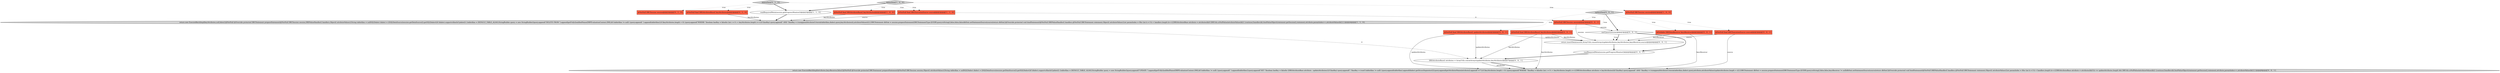 digraph {
1 [style = filled, label = "readRequiredMeta(session.getProgressMonitor())@@@3@@@['1', '1', '0']", fillcolor = white, shape = ellipse image = "AAA0AAABBB1BBB"];
3 [style = filled, label = "@NotNull final DBSAttributeBase(( keyAttributes@@@2@@@['1', '0', '0']", fillcolor = tomato, shape = box image = "AAA0AAABBB1BBB"];
10 [style = filled, label = "@NotNull final DBSAttributeBase(( updateAttributes@@@2@@@['0', '0', '1']", fillcolor = tomato, shape = box image = "AAA0AAABBB3BBB"];
14 [style = filled, label = "return insertData(session,ArrayUtils.concatArrays(updateAttributes,keyAttributes),keysReceiver,source)@@@4@@@['0', '0', '1']", fillcolor = white, shape = ellipse image = "AAA0AAABBB3BBB"];
16 [style = filled, label = "@NotNull DBCSession session@@@2@@@['0', '0', '1']", fillcolor = tomato, shape = box image = "AAA0AAABBB3BBB"];
5 [style = filled, label = "return new ExecuteBatchImpl(keyAttributes,null,false){@NotNull @Override protected DBCStatement prepareStatement(@NotNull DBCSession session,DBDValueHandler(( handlers,Object(( attributeValues){String tableAlias = nullSQLDialect dialect = ((SQLDataSource)session.getDataSource()).getSQLDialect()if (dialect.supportsAliasInUpdate()) {tableAlias = DEFAULT_TABLE_ALIAS}StringBuilder query = new StringBuilder()query.append(\"DELETE FROM \").append(getFullyQualifiedName(DBPEvaluationContext.DML))if (tableAlias != null) {query.append(' ').append(tableAlias)}if (keyAttributes.length > 0) {query.append(\"WHERE \")boolean hasKey = falsefor (int i = 0 i < keyAttributes.length i++){if (hasKey) query.append(\" AND \")hasKey = trueappendAttributeCriteria(tableAlias,dialect,query,keyAttributes(i(,attributeValues(i()}}DBCStatement dbStat = session.prepareStatement(DBCStatementType.QUERY,query.toString(),false,false,false)dbStat.setStatementSource(source)return dbStat}@Override protected void bindStatement(@NotNull DBDValueHandler(( handlers,@NotNull DBCStatement statement,Object(( attributeValues){int paramIndex = 0for (int k = 0 k < handlers.length k++){DBSAttributeBase attribute = attributes(k(if (DBUtils.isNullValue(attributeValues(k()) {continue}handlers(k(.bindValueObject(statement.getSession(),statement,attribute,paramIndex++,attributeValues(k()}}}@@@4@@@['1', '1', '0']", fillcolor = lightgray, shape = ellipse image = "AAA0AAABBB1BBB"];
17 [style = filled, label = "readRequiredMeta(session.getProgressMonitor())@@@6@@@['0', '0', '1']", fillcolor = white, shape = ellipse image = "AAA0AAABBB3BBB"];
15 [style = filled, label = "@Nullable DBDDataReceiver keysReceiver@@@2@@@['0', '0', '1']", fillcolor = tomato, shape = box image = "AAA0AAABBB3BBB"];
9 [style = filled, label = "@NotNull final DBSAttributeBase(( keyAttributes@@@2@@@['0', '0', '1']", fillcolor = tomato, shape = box image = "AAA0AAABBB3BBB"];
13 [style = filled, label = "return new ExecuteBatchImpl(attributes,keysReceiver,false){@NotNull @Override protected DBCStatement prepareStatement(@NotNull DBCSession session,Object(( attributeValues){String tableAlias = nullSQLDialect dialect = ((SQLDataSource)session.getDataSource()).getSQLDialect()if (dialect.supportsAliasInUpdate()) {tableAlias = DEFAULT_TABLE_ALIAS}StringBuilder query = new StringBuilder()query.append(\"UPDATE \").append(getFullyQualifiedName(DBPEvaluationContext.DML))if (tableAlias != null) {query.append(' ').append(tableAlias)}query.append(\"SET \")boolean hasKey = falsefor (DBSAttributeBase attribute : updateAttributes){if (hasKey) query.append(\",\")hasKey = trueif (tableAlias != null) {query.append(tableAlias).append(dialect.getStructSeparator())}query.append(getAttributeName(attribute)).append(\"=?\")}if (keyAttributes.length > 0) {query.append(\"WHERE \")hasKey = falsefor (int i = 0 i < keyAttributes.length i++){DBSAttributeBase attribute = keyAttributes(i(if (hasKey) query.append(\" AND \")hasKey = trueappendAttributeCriteria(tableAlias,dialect,query,attribute,attributeValues(updateAttributes.length + i()}}DBCStatement dbStat = session.prepareStatement(DBCStatementType.QUERY,query.toString(),false,false,keysReceiver != null)dbStat.setStatementSource(source)return dbStat}@Override protected void bindStatement(@NotNull DBDValueHandler(( handlers,@NotNull DBCStatement statement,Object(( attributeValues){int paramIndex = 0for (int k = 0 k < handlers.length k++){DBSAttributeBase attribute = attributes(k(if (k >= updateAttributes.length && DBUtils.isNullValue(attributeValues(k()) {continue}handlers(k(.bindValueObject(statement.getSession(),statement,attribute,paramIndex++,attributeValues(k()}}}@@@8@@@['0', '0', '1']", fillcolor = lightgray, shape = ellipse image = "AAA0AAABBB3BBB"];
11 [style = filled, label = "@NotNull final DBCExecutionSource source@@@2@@@['0', '0', '1']", fillcolor = tomato, shape = box image = "AAA0AAABBB3BBB"];
7 [style = filled, label = "@NotNull final DBSAttributeBase(( keyAttributes@@@2@@@['0', '1', '0']", fillcolor = tomato, shape = box image = "AAA0AAABBB2BBB"];
8 [style = filled, label = "deleteData['0', '1', '0']", fillcolor = lightgray, shape = diamond image = "AAA0AAABBB2BBB"];
2 [style = filled, label = "@NotNull DBCSession session@@@2@@@['1', '0', '0']", fillcolor = tomato, shape = box image = "AAA0AAABBB1BBB"];
19 [style = filled, label = "updateData['0', '0', '1']", fillcolor = lightgray, shape = diamond image = "AAA0AAABBB3BBB"];
18 [style = filled, label = "useUpsert(session)@@@3@@@['0', '0', '1']", fillcolor = white, shape = diamond image = "AAA0AAABBB3BBB"];
0 [style = filled, label = "deleteData['1', '0', '0']", fillcolor = lightgray, shape = diamond image = "AAA0AAABBB1BBB"];
6 [style = filled, label = "@NotNull DBCSession session@@@2@@@['0', '1', '0']", fillcolor = tomato, shape = box image = "AAA0AAABBB2BBB"];
4 [style = filled, label = "@NotNull final DBCExecutionSource source@@@2@@@['1', '1', '0']", fillcolor = tomato, shape = box image = "AAA0AAABBB1BBB"];
12 [style = filled, label = "DBSAttributeBase(( attributes = ArrayUtils.concatArrays(updateAttributes,keyAttributes)@@@7@@@['0', '0', '1']", fillcolor = white, shape = ellipse image = "AAA0AAABBB3BBB"];
0->2 [style = dotted, label="true"];
14->17 [style = bold, label=""];
16->14 [style = solid, label="session"];
9->14 [style = solid, label="keyAttributes"];
9->13 [style = solid, label="keyAttributes"];
4->5 [style = solid, label="source"];
15->14 [style = solid, label="keysReceiver"];
8->6 [style = dotted, label="true"];
0->3 [style = dotted, label="true"];
7->5 [style = solid, label="keyAttributes"];
15->13 [style = solid, label="keysReceiver"];
4->16 [style = dashed, label="0"];
17->12 [style = bold, label=""];
19->10 [style = dotted, label="true"];
19->9 [style = dotted, label="true"];
8->7 [style = dotted, label="true"];
0->1 [style = bold, label=""];
12->13 [style = solid, label="attributes"];
12->13 [style = bold, label=""];
8->1 [style = bold, label=""];
18->14 [style = dotted, label="true"];
11->14 [style = solid, label="source"];
16->18 [style = solid, label="session"];
19->16 [style = dotted, label="true"];
10->14 [style = solid, label="updateAttributes"];
9->12 [style = solid, label="keyAttributes"];
19->11 [style = dotted, label="true"];
19->15 [style = dotted, label="true"];
5->12 [style = dashed, label="0"];
3->5 [style = solid, label="keyAttributes"];
11->13 [style = solid, label="source"];
18->17 [style = bold, label=""];
0->4 [style = dotted, label="true"];
10->12 [style = solid, label="updateAttributes"];
18->14 [style = bold, label=""];
19->18 [style = bold, label=""];
8->4 [style = dotted, label="true"];
10->13 [style = solid, label="updateAttributes"];
1->5 [style = bold, label=""];
}
